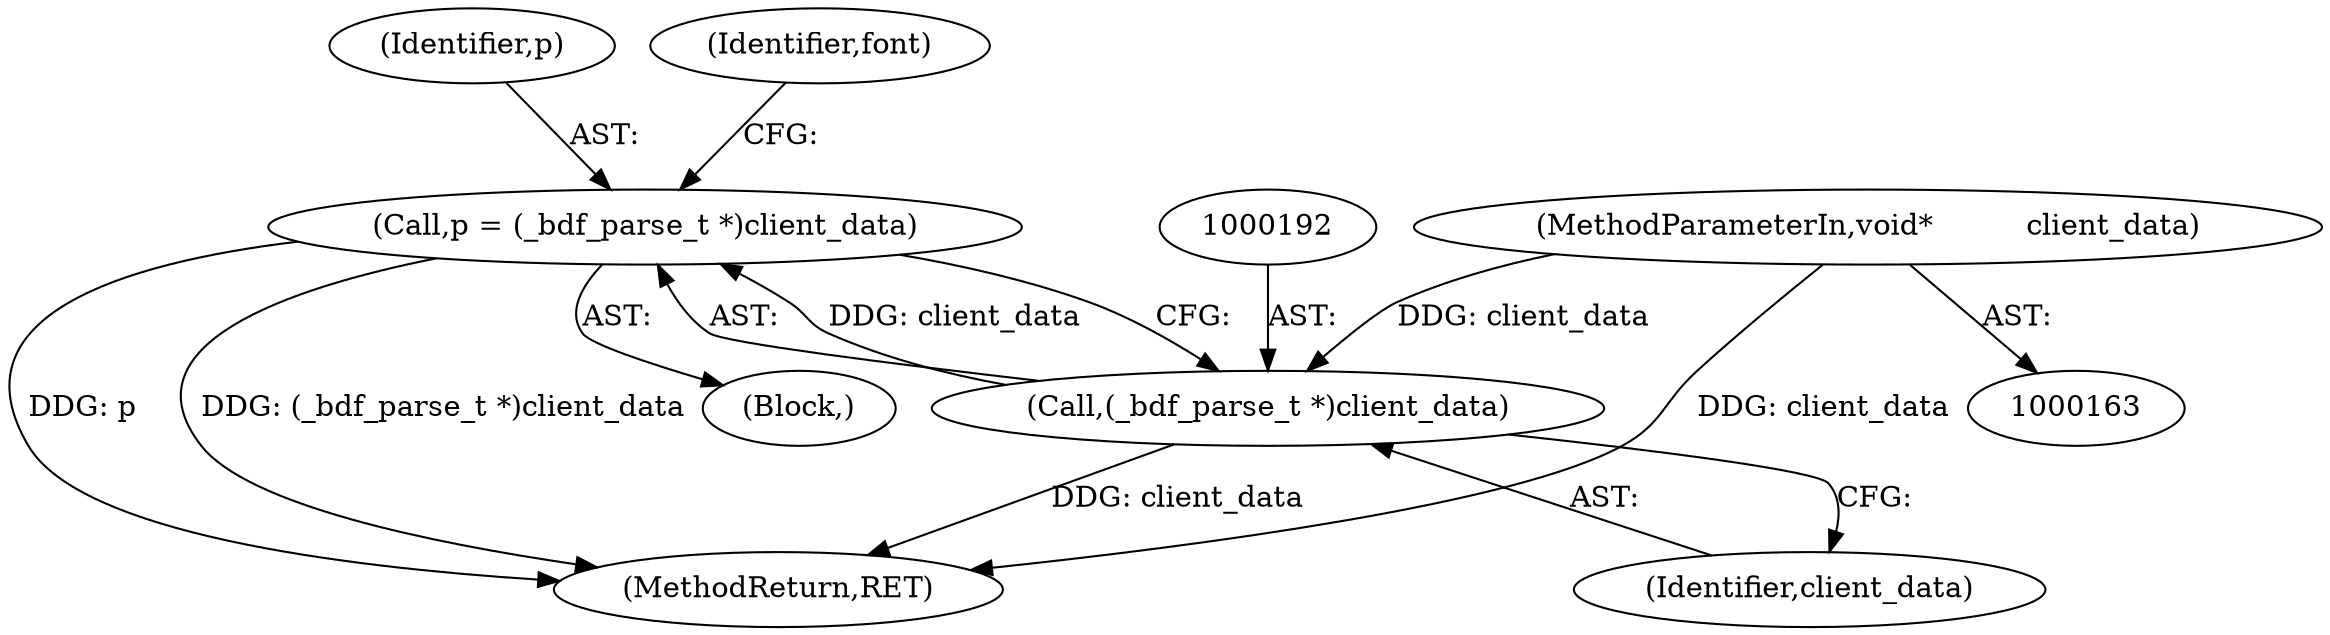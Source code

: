 digraph "0_savannah_07bdb6e289c7954e2a533039dc93c1c136099d2d@pointer" {
"1000189" [label="(Call,p = (_bdf_parse_t *)client_data)"];
"1000191" [label="(Call,(_bdf_parse_t *)client_data)"];
"1000168" [label="(MethodParameterIn,void*          client_data)"];
"1000191" [label="(Call,(_bdf_parse_t *)client_data)"];
"1000190" [label="(Identifier,p)"];
"1000169" [label="(Block,)"];
"1001568" [label="(MethodReturn,RET)"];
"1000195" [label="(Identifier,font)"];
"1000168" [label="(MethodParameterIn,void*          client_data)"];
"1000193" [label="(Identifier,client_data)"];
"1000189" [label="(Call,p = (_bdf_parse_t *)client_data)"];
"1000189" -> "1000169"  [label="AST: "];
"1000189" -> "1000191"  [label="CFG: "];
"1000190" -> "1000189"  [label="AST: "];
"1000191" -> "1000189"  [label="AST: "];
"1000195" -> "1000189"  [label="CFG: "];
"1000189" -> "1001568"  [label="DDG: p"];
"1000189" -> "1001568"  [label="DDG: (_bdf_parse_t *)client_data"];
"1000191" -> "1000189"  [label="DDG: client_data"];
"1000191" -> "1000193"  [label="CFG: "];
"1000192" -> "1000191"  [label="AST: "];
"1000193" -> "1000191"  [label="AST: "];
"1000191" -> "1001568"  [label="DDG: client_data"];
"1000168" -> "1000191"  [label="DDG: client_data"];
"1000168" -> "1000163"  [label="AST: "];
"1000168" -> "1001568"  [label="DDG: client_data"];
}
